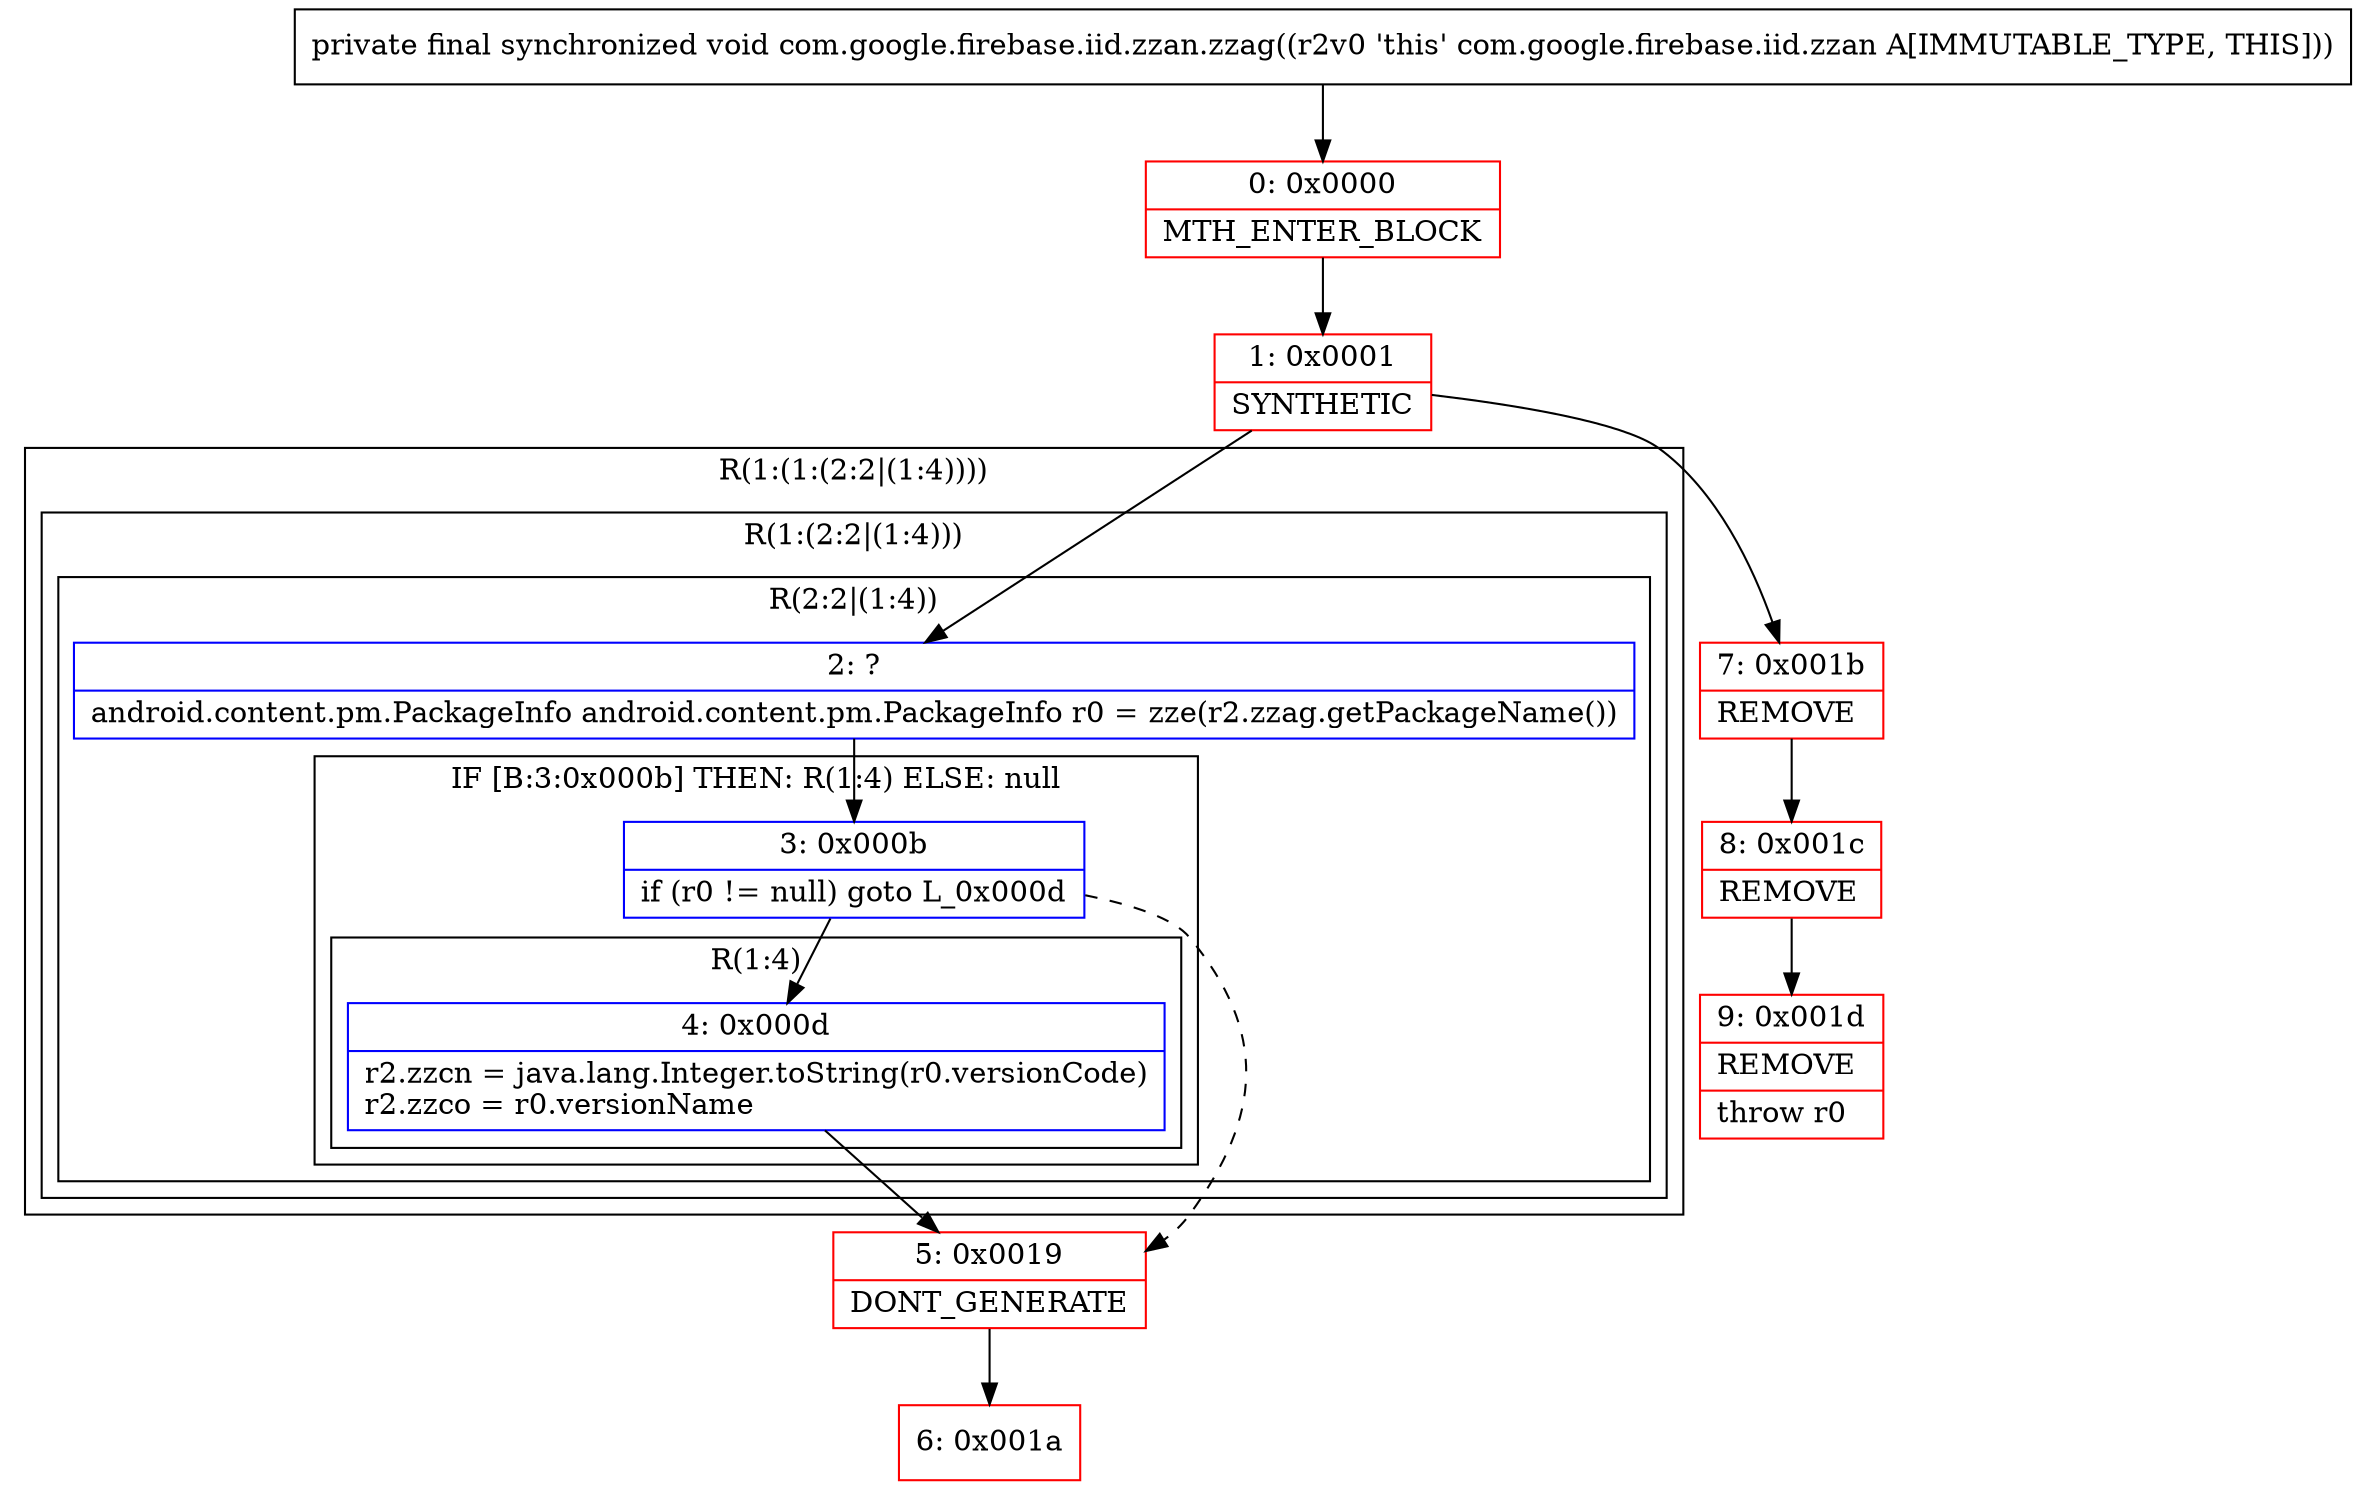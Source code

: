 digraph "CFG forcom.google.firebase.iid.zzan.zzag()V" {
subgraph cluster_Region_219721612 {
label = "R(1:(1:(2:2|(1:4))))";
node [shape=record,color=blue];
subgraph cluster_Region_672351544 {
label = "R(1:(2:2|(1:4)))";
node [shape=record,color=blue];
subgraph cluster_Region_1079913711 {
label = "R(2:2|(1:4))";
node [shape=record,color=blue];
Node_2 [shape=record,label="{2\:\ ?|android.content.pm.PackageInfo android.content.pm.PackageInfo r0 = zze(r2.zzag.getPackageName())\l}"];
subgraph cluster_IfRegion_2097490905 {
label = "IF [B:3:0x000b] THEN: R(1:4) ELSE: null";
node [shape=record,color=blue];
Node_3 [shape=record,label="{3\:\ 0x000b|if (r0 != null) goto L_0x000d\l}"];
subgraph cluster_Region_1905207392 {
label = "R(1:4)";
node [shape=record,color=blue];
Node_4 [shape=record,label="{4\:\ 0x000d|r2.zzcn = java.lang.Integer.toString(r0.versionCode)\lr2.zzco = r0.versionName\l}"];
}
}
}
}
}
Node_0 [shape=record,color=red,label="{0\:\ 0x0000|MTH_ENTER_BLOCK\l}"];
Node_1 [shape=record,color=red,label="{1\:\ 0x0001|SYNTHETIC\l}"];
Node_5 [shape=record,color=red,label="{5\:\ 0x0019|DONT_GENERATE\l}"];
Node_6 [shape=record,color=red,label="{6\:\ 0x001a}"];
Node_7 [shape=record,color=red,label="{7\:\ 0x001b|REMOVE\l}"];
Node_8 [shape=record,color=red,label="{8\:\ 0x001c|REMOVE\l}"];
Node_9 [shape=record,color=red,label="{9\:\ 0x001d|REMOVE\l|throw r0\l}"];
MethodNode[shape=record,label="{private final synchronized void com.google.firebase.iid.zzan.zzag((r2v0 'this' com.google.firebase.iid.zzan A[IMMUTABLE_TYPE, THIS])) }"];
MethodNode -> Node_0;
Node_2 -> Node_3;
Node_3 -> Node_4;
Node_3 -> Node_5[style=dashed];
Node_4 -> Node_5;
Node_0 -> Node_1;
Node_1 -> Node_2;
Node_1 -> Node_7;
Node_5 -> Node_6;
Node_7 -> Node_8;
Node_8 -> Node_9;
}

